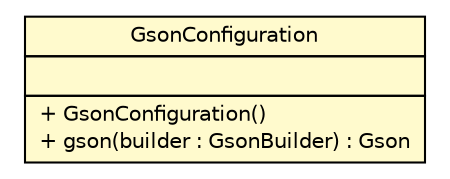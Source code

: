 #!/usr/local/bin/dot
#
# Class diagram 
# Generated by UMLGraph version R5_6-24-gf6e263 (http://www.umlgraph.org/)
#

digraph G {
	edge [fontname="Helvetica",fontsize=10,labelfontname="Helvetica",labelfontsize=10];
	node [fontname="Helvetica",fontsize=10,shape=plaintext];
	nodesep=0.25;
	ranksep=0.5;
	// cn.home1.oss.lib.webmvc.starter.GsonConfiguration
	c268 [label=<<table title="cn.home1.oss.lib.webmvc.starter.GsonConfiguration" border="0" cellborder="1" cellspacing="0" cellpadding="2" port="p" bgcolor="lemonChiffon" href="./GsonConfiguration.html">
		<tr><td><table border="0" cellspacing="0" cellpadding="1">
<tr><td align="center" balign="center"> GsonConfiguration </td></tr>
		</table></td></tr>
		<tr><td><table border="0" cellspacing="0" cellpadding="1">
<tr><td align="left" balign="left">  </td></tr>
		</table></td></tr>
		<tr><td><table border="0" cellspacing="0" cellpadding="1">
<tr><td align="left" balign="left"> + GsonConfiguration() </td></tr>
<tr><td align="left" balign="left"> + gson(builder : GsonBuilder) : Gson </td></tr>
		</table></td></tr>
		</table>>, URL="./GsonConfiguration.html", fontname="Helvetica", fontcolor="black", fontsize=10.0];
}

